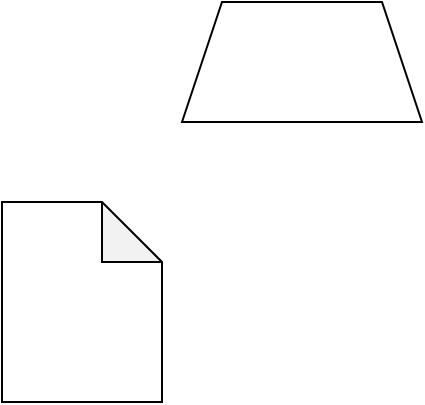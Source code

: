 <mxfile version="20.4.0" type="github">
  <diagram id="m297u1k1kmoCVYnLfaVw" name="第 1 页">
    <mxGraphModel dx="1550" dy="830" grid="1" gridSize="10" guides="1" tooltips="1" connect="1" arrows="1" fold="1" page="1" pageScale="1" pageWidth="827" pageHeight="1169" math="0" shadow="0">
      <root>
        <mxCell id="0" />
        <mxCell id="1" parent="0" />
        <mxCell id="qMUldEXoxrNbIBs49cTR-1" value="" style="shape=note;whiteSpace=wrap;html=1;backgroundOutline=1;darkOpacity=0.05;" vertex="1" parent="1">
          <mxGeometry x="270" y="350" width="80" height="100" as="geometry" />
        </mxCell>
        <mxCell id="qMUldEXoxrNbIBs49cTR-2" value="" style="shape=trapezoid;perimeter=trapezoidPerimeter;whiteSpace=wrap;html=1;fixedSize=1;" vertex="1" parent="1">
          <mxGeometry x="360" y="250" width="120" height="60" as="geometry" />
        </mxCell>
      </root>
    </mxGraphModel>
  </diagram>
</mxfile>
